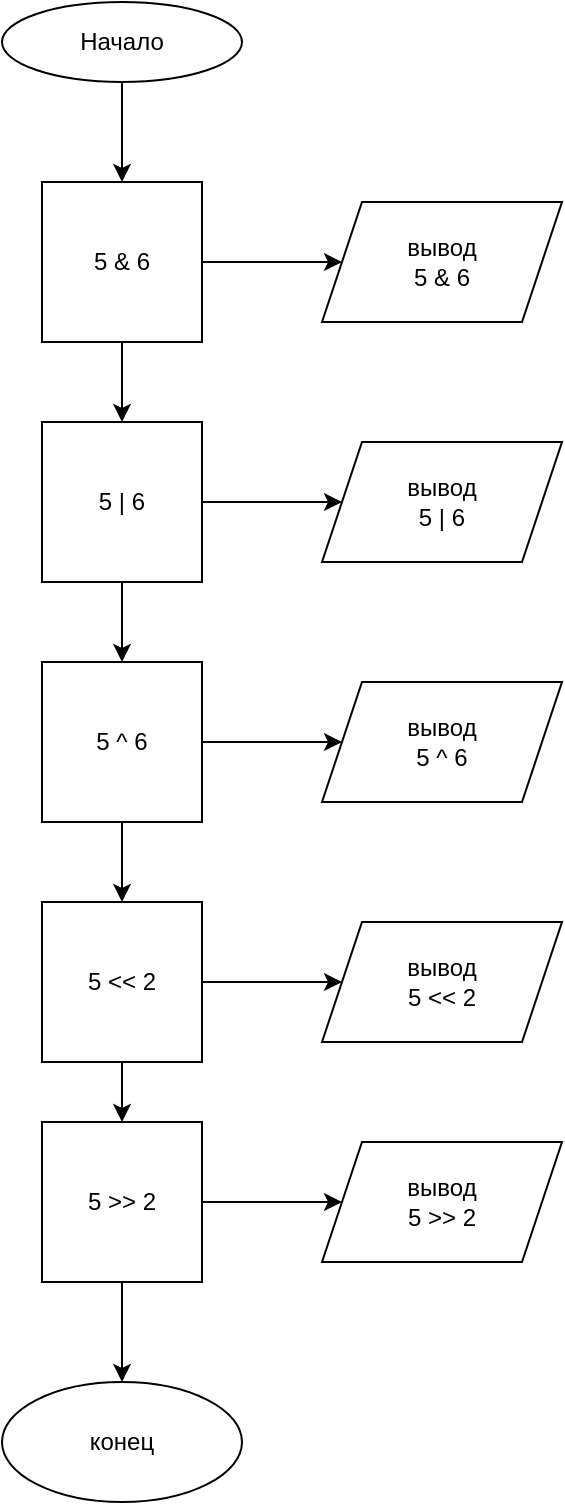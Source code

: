 <mxfile version="13.10.9" type="github">
  <diagram id="rS_vg9HG25UWNW0jvx1h" name="Page-1">
    <mxGraphModel dx="1730" dy="920" grid="1" gridSize="10" guides="1" tooltips="1" connect="1" arrows="1" fold="1" page="1" pageScale="1" pageWidth="827" pageHeight="1169" math="0" shadow="0">
      <root>
        <mxCell id="0" />
        <mxCell id="1" parent="0" />
        <mxCell id="tuaaS6XYVztnJpJqFH6w-3" style="edgeStyle=orthogonalEdgeStyle;rounded=0;orthogonalLoop=1;jettySize=auto;html=1;" edge="1" parent="1" source="tuaaS6XYVztnJpJqFH6w-1" target="tuaaS6XYVztnJpJqFH6w-2">
          <mxGeometry relative="1" as="geometry" />
        </mxCell>
        <mxCell id="tuaaS6XYVztnJpJqFH6w-1" value="Начало" style="ellipse;whiteSpace=wrap;html=1;" vertex="1" parent="1">
          <mxGeometry x="360" y="20" width="120" height="40" as="geometry" />
        </mxCell>
        <mxCell id="tuaaS6XYVztnJpJqFH6w-5" style="edgeStyle=orthogonalEdgeStyle;rounded=0;orthogonalLoop=1;jettySize=auto;html=1;" edge="1" parent="1" source="tuaaS6XYVztnJpJqFH6w-2" target="tuaaS6XYVztnJpJqFH6w-6">
          <mxGeometry relative="1" as="geometry">
            <mxPoint x="520" y="150" as="targetPoint" />
          </mxGeometry>
        </mxCell>
        <mxCell id="tuaaS6XYVztnJpJqFH6w-16" style="edgeStyle=orthogonalEdgeStyle;rounded=0;orthogonalLoop=1;jettySize=auto;html=1;" edge="1" parent="1" source="tuaaS6XYVztnJpJqFH6w-2" target="tuaaS6XYVztnJpJqFH6w-8">
          <mxGeometry relative="1" as="geometry" />
        </mxCell>
        <mxCell id="tuaaS6XYVztnJpJqFH6w-2" value="5 &amp;amp; 6" style="whiteSpace=wrap;html=1;aspect=fixed;" vertex="1" parent="1">
          <mxGeometry x="380" y="110" width="80" height="80" as="geometry" />
        </mxCell>
        <mxCell id="tuaaS6XYVztnJpJqFH6w-6" value="вывод&lt;br&gt;5 &amp;amp; 6" style="shape=parallelogram;perimeter=parallelogramPerimeter;whiteSpace=wrap;html=1;fixedSize=1;" vertex="1" parent="1">
          <mxGeometry x="520" y="120" width="120" height="60" as="geometry" />
        </mxCell>
        <mxCell id="tuaaS6XYVztnJpJqFH6w-17" style="edgeStyle=orthogonalEdgeStyle;rounded=0;orthogonalLoop=1;jettySize=auto;html=1;" edge="1" parent="1" source="tuaaS6XYVztnJpJqFH6w-8" target="tuaaS6XYVztnJpJqFH6w-9">
          <mxGeometry relative="1" as="geometry" />
        </mxCell>
        <mxCell id="tuaaS6XYVztnJpJqFH6w-18" style="edgeStyle=orthogonalEdgeStyle;rounded=0;orthogonalLoop=1;jettySize=auto;html=1;" edge="1" parent="1" source="tuaaS6XYVztnJpJqFH6w-8" target="tuaaS6XYVztnJpJqFH6w-10">
          <mxGeometry relative="1" as="geometry" />
        </mxCell>
        <mxCell id="tuaaS6XYVztnJpJqFH6w-8" value="5 | 6" style="whiteSpace=wrap;html=1;aspect=fixed;" vertex="1" parent="1">
          <mxGeometry x="380" y="230" width="80" height="80" as="geometry" />
        </mxCell>
        <mxCell id="tuaaS6XYVztnJpJqFH6w-9" value="вывод&lt;br&gt;5 | 6" style="shape=parallelogram;perimeter=parallelogramPerimeter;whiteSpace=wrap;html=1;fixedSize=1;" vertex="1" parent="1">
          <mxGeometry x="520" y="240" width="120" height="60" as="geometry" />
        </mxCell>
        <mxCell id="tuaaS6XYVztnJpJqFH6w-19" style="edgeStyle=orthogonalEdgeStyle;rounded=0;orthogonalLoop=1;jettySize=auto;html=1;" edge="1" parent="1" source="tuaaS6XYVztnJpJqFH6w-10" target="tuaaS6XYVztnJpJqFH6w-11">
          <mxGeometry relative="1" as="geometry" />
        </mxCell>
        <mxCell id="tuaaS6XYVztnJpJqFH6w-20" style="edgeStyle=orthogonalEdgeStyle;rounded=0;orthogonalLoop=1;jettySize=auto;html=1;" edge="1" parent="1" source="tuaaS6XYVztnJpJqFH6w-10" target="tuaaS6XYVztnJpJqFH6w-12">
          <mxGeometry relative="1" as="geometry" />
        </mxCell>
        <mxCell id="tuaaS6XYVztnJpJqFH6w-10" value="5 ^ 6" style="whiteSpace=wrap;html=1;aspect=fixed;" vertex="1" parent="1">
          <mxGeometry x="380" y="350" width="80" height="80" as="geometry" />
        </mxCell>
        <mxCell id="tuaaS6XYVztnJpJqFH6w-11" value="вывод&lt;br&gt;5 ^ 6" style="shape=parallelogram;perimeter=parallelogramPerimeter;whiteSpace=wrap;html=1;fixedSize=1;" vertex="1" parent="1">
          <mxGeometry x="520" y="360" width="120" height="60" as="geometry" />
        </mxCell>
        <mxCell id="tuaaS6XYVztnJpJqFH6w-21" style="edgeStyle=orthogonalEdgeStyle;rounded=0;orthogonalLoop=1;jettySize=auto;html=1;" edge="1" parent="1" source="tuaaS6XYVztnJpJqFH6w-12" target="tuaaS6XYVztnJpJqFH6w-13">
          <mxGeometry relative="1" as="geometry" />
        </mxCell>
        <mxCell id="tuaaS6XYVztnJpJqFH6w-22" style="edgeStyle=orthogonalEdgeStyle;rounded=0;orthogonalLoop=1;jettySize=auto;html=1;" edge="1" parent="1" source="tuaaS6XYVztnJpJqFH6w-12" target="tuaaS6XYVztnJpJqFH6w-14">
          <mxGeometry relative="1" as="geometry" />
        </mxCell>
        <mxCell id="tuaaS6XYVztnJpJqFH6w-12" value="5 &amp;lt;&amp;lt; 2" style="whiteSpace=wrap;html=1;aspect=fixed;" vertex="1" parent="1">
          <mxGeometry x="380" y="470" width="80" height="80" as="geometry" />
        </mxCell>
        <mxCell id="tuaaS6XYVztnJpJqFH6w-13" value="вывод&lt;br&gt;5 &amp;lt;&amp;lt; 2" style="shape=parallelogram;perimeter=parallelogramPerimeter;whiteSpace=wrap;html=1;fixedSize=1;" vertex="1" parent="1">
          <mxGeometry x="520" y="480" width="120" height="60" as="geometry" />
        </mxCell>
        <mxCell id="tuaaS6XYVztnJpJqFH6w-24" style="edgeStyle=orthogonalEdgeStyle;rounded=0;orthogonalLoop=1;jettySize=auto;html=1;" edge="1" parent="1" source="tuaaS6XYVztnJpJqFH6w-14" target="tuaaS6XYVztnJpJqFH6w-15">
          <mxGeometry relative="1" as="geometry" />
        </mxCell>
        <mxCell id="tuaaS6XYVztnJpJqFH6w-26" style="edgeStyle=orthogonalEdgeStyle;rounded=0;orthogonalLoop=1;jettySize=auto;html=1;" edge="1" parent="1" source="tuaaS6XYVztnJpJqFH6w-14" target="tuaaS6XYVztnJpJqFH6w-25">
          <mxGeometry relative="1" as="geometry" />
        </mxCell>
        <mxCell id="tuaaS6XYVztnJpJqFH6w-14" value="5 &amp;gt;&amp;gt; 2" style="whiteSpace=wrap;html=1;aspect=fixed;" vertex="1" parent="1">
          <mxGeometry x="380" y="580" width="80" height="80" as="geometry" />
        </mxCell>
        <mxCell id="tuaaS6XYVztnJpJqFH6w-15" value="вывод&lt;br&gt;5 &amp;gt;&amp;gt; 2" style="shape=parallelogram;perimeter=parallelogramPerimeter;whiteSpace=wrap;html=1;fixedSize=1;" vertex="1" parent="1">
          <mxGeometry x="520" y="590" width="120" height="60" as="geometry" />
        </mxCell>
        <mxCell id="tuaaS6XYVztnJpJqFH6w-25" value="конец" style="ellipse;whiteSpace=wrap;html=1;" vertex="1" parent="1">
          <mxGeometry x="360" y="710" width="120" height="60" as="geometry" />
        </mxCell>
      </root>
    </mxGraphModel>
  </diagram>
</mxfile>
